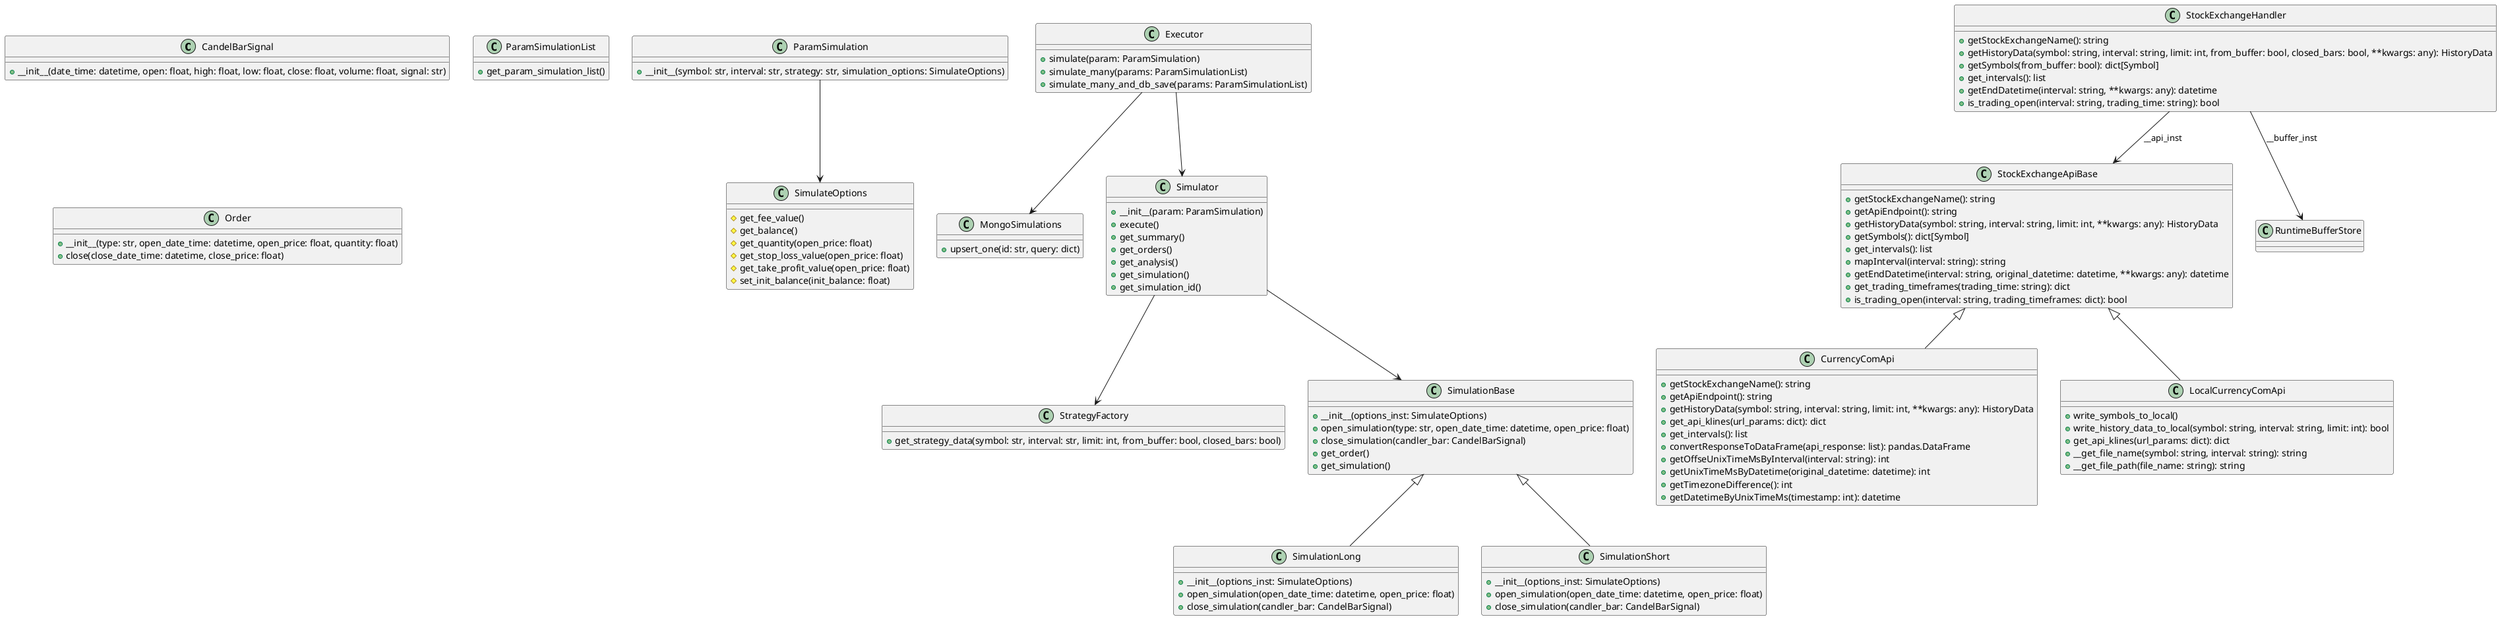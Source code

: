 @startuml Class

class CandelBarSignal {
  + __init__(date_time: datetime, open: float, high: float, low: float, close: float, volume: float, signal: str)
}

class SimulateOptions {
  # get_fee_value()
  # get_balance()
  # get_quantity(open_price: float)
  # get_stop_loss_value(open_price: float)
  # get_take_profit_value(open_price: float)
  # set_init_balance(init_balance: float)
}

class ParamSimulation {
  + __init__(symbol: str, interval: str, strategy: str, simulation_options: SimulateOptions)
}

class ParamSimulationList {
  + get_param_simulation_list()
}

class MongoSimulations {
  + upsert_one(id: str, query: dict)
}

class StrategyFactory {
  + get_strategy_data(symbol: str, interval: str, limit: int, from_buffer: bool, closed_bars: bool)
}

class Order {
  + __init__(type: str, open_date_time: datetime, open_price: float, quantity: float)
  + close(close_date_time: datetime, close_price: float)
}

class Simulator {
  + __init__(param: ParamSimulation)
  + execute()
  + get_summary()
  + get_orders()
  + get_analysis()
  + get_simulation()
  + get_simulation_id()
}

class SimulationBase {
  + __init__(options_inst: SimulateOptions)
  + open_simulation(type: str, open_date_time: datetime, open_price: float)
  + close_simulation(candler_bar: CandelBarSignal)
  + get_order()
  + get_simulation()
}

class SimulationLong {
  + __init__(options_inst: SimulateOptions)
  + open_simulation(open_date_time: datetime, open_price: float)
  + close_simulation(candler_bar: CandelBarSignal)
}

class SimulationShort {
  + __init__(options_inst: SimulateOptions)
  + open_simulation(open_date_time: datetime, open_price: float)
  + close_simulation(candler_bar: CandelBarSignal)
}

class Executor {
  + simulate(param: ParamSimulation)
  + simulate_many(params: ParamSimulationList)
  + simulate_many_and_db_save(params: ParamSimulationList)
}

class StockExchangeHandler {
  +getStockExchangeName(): string
  +getHistoryData(symbol: string, interval: string, limit: int, from_buffer: bool, closed_bars: bool, **kwargs: any): HistoryData
  +getSymbols(from_buffer: bool): dict[Symbol]
  +get_intervals(): list
  +getEndDatetime(interval: string, **kwargs: any): datetime
  +is_trading_open(interval: string, trading_time: string): bool
}

class StockExchangeApiBase {
  +getStockExchangeName(): string
  +getApiEndpoint(): string
  +getHistoryData(symbol: string, interval: string, limit: int, **kwargs: any): HistoryData
  +getSymbols(): dict[Symbol]
  +get_intervals(): list
  +mapInterval(interval: string): string
  +getEndDatetime(interval: string, original_datetime: datetime, **kwargs: any): datetime
  +get_trading_timeframes(trading_time: string): dict
  +is_trading_open(interval: string, trading_timeframes: dict): bool
}

class CurrencyComApi {
  +getStockExchangeName(): string
  +getApiEndpoint(): string
  +getHistoryData(symbol: string, interval: string, limit: int, **kwargs: any): HistoryData
  +get_api_klines(url_params: dict): dict
  +get_intervals(): list
  +convertResponseToDataFrame(api_response: list): pandas.DataFrame
  +getOffseUnixTimeMsByInterval(interval: string): int
  +getUnixTimeMsByDatetime(original_datetime: datetime): int
  +getTimezoneDifference(): int
  +getDatetimeByUnixTimeMs(timestamp: int): datetime
}

class LocalCurrencyComApi {
  +write_symbols_to_local()
  +write_history_data_to_local(symbol: string, interval: string, limit: int): bool
  +get_api_klines(url_params: dict): dict
  +__get_file_name(symbol: string, interval: string): string
  +__get_file_path(file_name: string): string
}

ParamSimulation --> SimulateOptions
Simulator --> StrategyFactory
Simulator --> SimulationBase
SimulationBase <|-- SimulationLong
SimulationBase <|-- SimulationShort
Executor --> Simulator
Executor --> MongoSimulations

StockExchangeHandler --> RuntimeBufferStore: __buffer_inst
StockExchangeHandler --> StockExchangeApiBase: __api_inst

StockExchangeApiBase <|-- CurrencyComApi
StockExchangeApiBase <|-- LocalCurrencyComApi

@enduml
